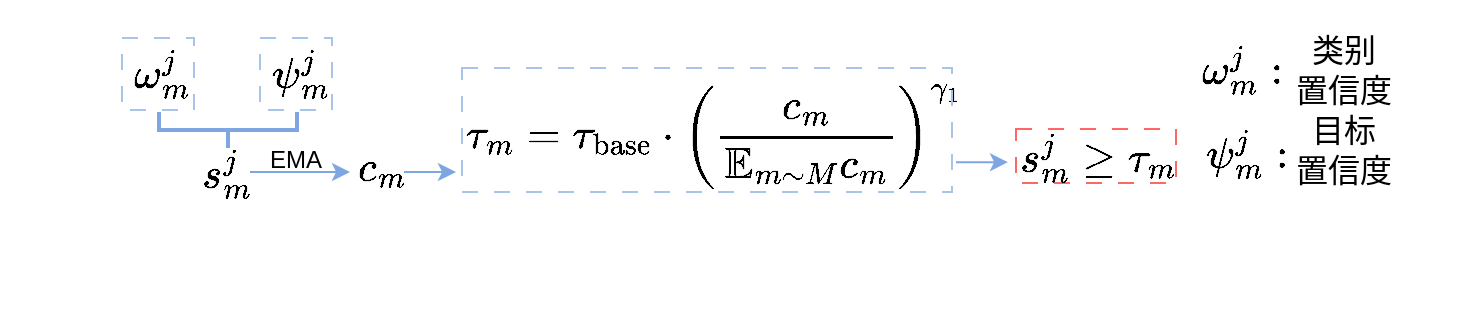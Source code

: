 <mxfile version="27.0.1">
  <diagram name="第 1 页" id="i5m17b8EzfQg5klJpfjE">
    <mxGraphModel dx="915" dy="562" grid="1" gridSize="10" guides="1" tooltips="1" connect="1" arrows="1" fold="1" page="1" pageScale="1" pageWidth="827" pageHeight="1169" math="1" shadow="0">
      <root>
        <mxCell id="0" />
        <mxCell id="1" parent="0" />
        <mxCell id="mW5vK_5VpGZGRlMtQD_5-14" value="" style="rounded=0;whiteSpace=wrap;html=1;dashed=1;dashPattern=8 8;strokeColor=#A9C4EB;" vertex="1" parent="1">
          <mxGeometry x="189" y="210" width="36" height="36" as="geometry" />
        </mxCell>
        <mxCell id="mW5vK_5VpGZGRlMtQD_5-12" value="" style="rounded=0;whiteSpace=wrap;html=1;dashed=1;dashPattern=8 8;fillColor=none;strokeColor=#A9C4EB;" vertex="1" parent="1">
          <mxGeometry x="120" y="210" width="36" height="36" as="geometry" />
        </mxCell>
        <mxCell id="mW5vK_5VpGZGRlMtQD_5-1" value="&lt;font style=&quot;font-size: 18px;&quot;&gt;$$\omega_{m}^{j}$$&lt;/font&gt;" style="text;strokeColor=none;align=center;fillColor=none;html=1;verticalAlign=middle;whiteSpace=wrap;rounded=0;" vertex="1" parent="1">
          <mxGeometry x="130" y="218" width="20" height="20" as="geometry" />
        </mxCell>
        <mxCell id="mW5vK_5VpGZGRlMtQD_5-2" value="&lt;span style=&quot;color: rgb(0, 0, 0); font-family: Helvetica; font-style: normal; font-variant-ligatures: normal; font-variant-caps: normal; font-weight: 400; letter-spacing: normal; orphans: 2; text-align: center; text-indent: 0px; text-transform: none; widows: 2; word-spacing: 0px; -webkit-text-stroke-width: 0px; white-space: normal; background-color: rgb(236, 236, 236); text-decoration-thickness: initial; text-decoration-style: initial; text-decoration-color: initial; float: none; display: inline !important;&quot;&gt;&lt;font style=&quot;font-size: 18px;&quot;&gt;$$\psi_{m}^{j}$$&lt;/font&gt;&lt;/span&gt;" style="text;whiteSpace=wrap;html=1;" vertex="1" parent="1">
          <mxGeometry x="193" y="191" width="26" height="10" as="geometry" />
        </mxCell>
        <mxCell id="mW5vK_5VpGZGRlMtQD_5-4" value="" style="strokeWidth=2;html=1;shape=mxgraph.flowchart.annotation_2;align=left;labelPosition=right;pointerEvents=1;rotation=-90;strokeColor=#7EA6E0;" vertex="1" parent="1">
          <mxGeometry x="164" y="221.5" width="18" height="69" as="geometry" />
        </mxCell>
        <mxCell id="mW5vK_5VpGZGRlMtQD_5-6" value="EMA" style="text;strokeColor=none;align=center;fillColor=none;html=1;verticalAlign=middle;whiteSpace=wrap;rounded=0;" vertex="1" parent="1">
          <mxGeometry x="177" y="255.5" width="60" height="30" as="geometry" />
        </mxCell>
        <mxCell id="mW5vK_5VpGZGRlMtQD_5-7" value="&lt;font style=&quot;font-size: 18px;&quot;&gt;$$c_{m}$$&lt;/font&gt;" style="text;strokeColor=none;align=center;fillColor=none;html=1;verticalAlign=middle;whiteSpace=wrap;rounded=0;" vertex="1" parent="1">
          <mxGeometry x="220" y="260.5" width="60" height="30" as="geometry" />
        </mxCell>
        <mxCell id="mW5vK_5VpGZGRlMtQD_5-8" value="" style="endArrow=classic;html=1;rounded=0;strokeColor=#7EA6E0;" edge="1" parent="1">
          <mxGeometry width="50" height="50" relative="1" as="geometry">
            <mxPoint x="184" y="277" as="sourcePoint" />
            <mxPoint x="234" y="277" as="targetPoint" />
          </mxGeometry>
        </mxCell>
        <mxCell id="mW5vK_5VpGZGRlMtQD_5-9" value="&lt;font style=&quot;font-size: 18px;&quot;&gt;$$s_{m}^{j}$$&lt;/font&gt;" style="text;strokeColor=none;align=center;fillColor=none;html=1;verticalAlign=middle;whiteSpace=wrap;rounded=0;" vertex="1" parent="1">
          <mxGeometry x="143" y="262.5" width="60" height="30" as="geometry" />
        </mxCell>
        <mxCell id="mW5vK_5VpGZGRlMtQD_5-10" value="&lt;font style=&quot;font-size: 16px;&quot;&gt;类别&lt;/font&gt;&lt;div&gt;&lt;font style=&quot;font-size: 16px;&quot;&gt;置信度&lt;/font&gt;&lt;/div&gt;" style="text;strokeColor=none;align=center;fillColor=none;html=1;verticalAlign=middle;whiteSpace=wrap;rounded=0;" vertex="1" parent="1">
          <mxGeometry x="702" y="211" width="58" height="30" as="geometry" />
        </mxCell>
        <mxCell id="mW5vK_5VpGZGRlMtQD_5-11" value="&lt;font style=&quot;font-size: 16px;&quot;&gt;目标&lt;br&gt;&lt;/font&gt;&lt;div&gt;&lt;font style=&quot;font-size: 16px;&quot;&gt;置信度&lt;/font&gt;&lt;/div&gt;" style="text;strokeColor=none;align=center;fillColor=none;html=1;verticalAlign=middle;whiteSpace=wrap;rounded=0;" vertex="1" parent="1">
          <mxGeometry x="700" y="250.5" width="62" height="30" as="geometry" />
        </mxCell>
        <mxCell id="mW5vK_5VpGZGRlMtQD_5-17" value="$$\tau_{m} = \tau_{\text{base}} \cdot \left( \frac{c_m}{\mathbb{E}_{m\sim M} c_m} \right)^{\gamma_1}$$" style="text;whiteSpace=wrap;fontSize=18;" vertex="1" parent="1">
          <mxGeometry x="290" y="208" width="160" height="29" as="geometry" />
        </mxCell>
        <mxCell id="mW5vK_5VpGZGRlMtQD_5-19" value="" style="endArrow=classic;html=1;rounded=0;strokeColor=#7EA6E0;" edge="1" parent="1">
          <mxGeometry width="50" height="50" relative="1" as="geometry">
            <mxPoint x="261" y="277" as="sourcePoint" />
            <mxPoint x="287" y="277" as="targetPoint" />
          </mxGeometry>
        </mxCell>
        <mxCell id="mW5vK_5VpGZGRlMtQD_5-20" value="" style="rounded=0;whiteSpace=wrap;html=1;dashed=1;dashPattern=8 8;fillColor=none;strokeColor=#A9C4EB;" vertex="1" parent="1">
          <mxGeometry x="290" y="225" width="245" height="62" as="geometry" />
        </mxCell>
        <mxCell id="mW5vK_5VpGZGRlMtQD_5-21" value="" style="endArrow=classic;html=1;rounded=0;strokeColor=#7EA6E0;" edge="1" parent="1">
          <mxGeometry width="50" height="50" relative="1" as="geometry">
            <mxPoint x="537" y="272.08" as="sourcePoint" />
            <mxPoint x="563" y="272.08" as="targetPoint" />
          </mxGeometry>
        </mxCell>
        <mxCell id="mW5vK_5VpGZGRlMtQD_5-22" value="" style="rounded=0;whiteSpace=wrap;html=1;dashed=1;dashPattern=8 8;fillColor=none;strokeColor=#FF6666;" vertex="1" parent="1">
          <mxGeometry x="567" y="255.5" width="80" height="27" as="geometry" />
        </mxCell>
        <mxCell id="mW5vK_5VpGZGRlMtQD_5-23" value="&lt;span style=&quot;color: rgb(0, 0, 0); font-family: Helvetica; font-style: normal; font-variant-ligatures: normal; font-variant-caps: normal; font-weight: 400; letter-spacing: normal; orphans: 2; text-align: center; text-indent: 0px; text-transform: none; widows: 2; word-spacing: 0px; -webkit-text-stroke-width: 0px; white-space: normal; background-color: rgb(236, 236, 236); text-decoration-thickness: initial; text-decoration-style: initial; text-decoration-color: initial; float: none; display: inline !important;&quot;&gt;&lt;font style=&quot;font-size: 18px;&quot;&gt;$$s_{m}^{j}\geq \tau_{m}$$&lt;/font&gt;&lt;/span&gt;" style="text;whiteSpace=wrap;html=1;" vertex="1" parent="1">
          <mxGeometry x="567" y="233" width="70" height="20" as="geometry" />
        </mxCell>
        <mxCell id="mW5vK_5VpGZGRlMtQD_5-24" value="&lt;font style=&quot;font-size: 18px;&quot;&gt;$$\omega_{m}^{j}:$$&lt;/font&gt;" style="text;strokeColor=none;align=center;fillColor=none;html=1;verticalAlign=middle;whiteSpace=wrap;rounded=0;" vertex="1" parent="1">
          <mxGeometry x="670" y="216" width="20" height="20" as="geometry" />
        </mxCell>
        <mxCell id="mW5vK_5VpGZGRlMtQD_5-26" value="&lt;span style=&quot;color: rgb(0, 0, 0); font-family: Helvetica; font-style: normal; font-variant-ligatures: normal; font-variant-caps: normal; font-weight: 400; letter-spacing: normal; orphans: 2; text-align: center; text-indent: 0px; text-transform: none; widows: 2; word-spacing: 0px; -webkit-text-stroke-width: 0px; white-space: normal; background-color: rgb(236, 236, 236); text-decoration-thickness: initial; text-decoration-style: initial; text-decoration-color: initial; float: none; display: inline !important;&quot;&gt;&lt;font style=&quot;font-size: 18px;&quot;&gt;$$\psi_{m}^{j}:$$&lt;/font&gt;&lt;/span&gt;" style="text;whiteSpace=wrap;html=1;" vertex="1" parent="1">
          <mxGeometry x="660" y="231" width="26" height="10" as="geometry" />
        </mxCell>
      </root>
    </mxGraphModel>
  </diagram>
</mxfile>

